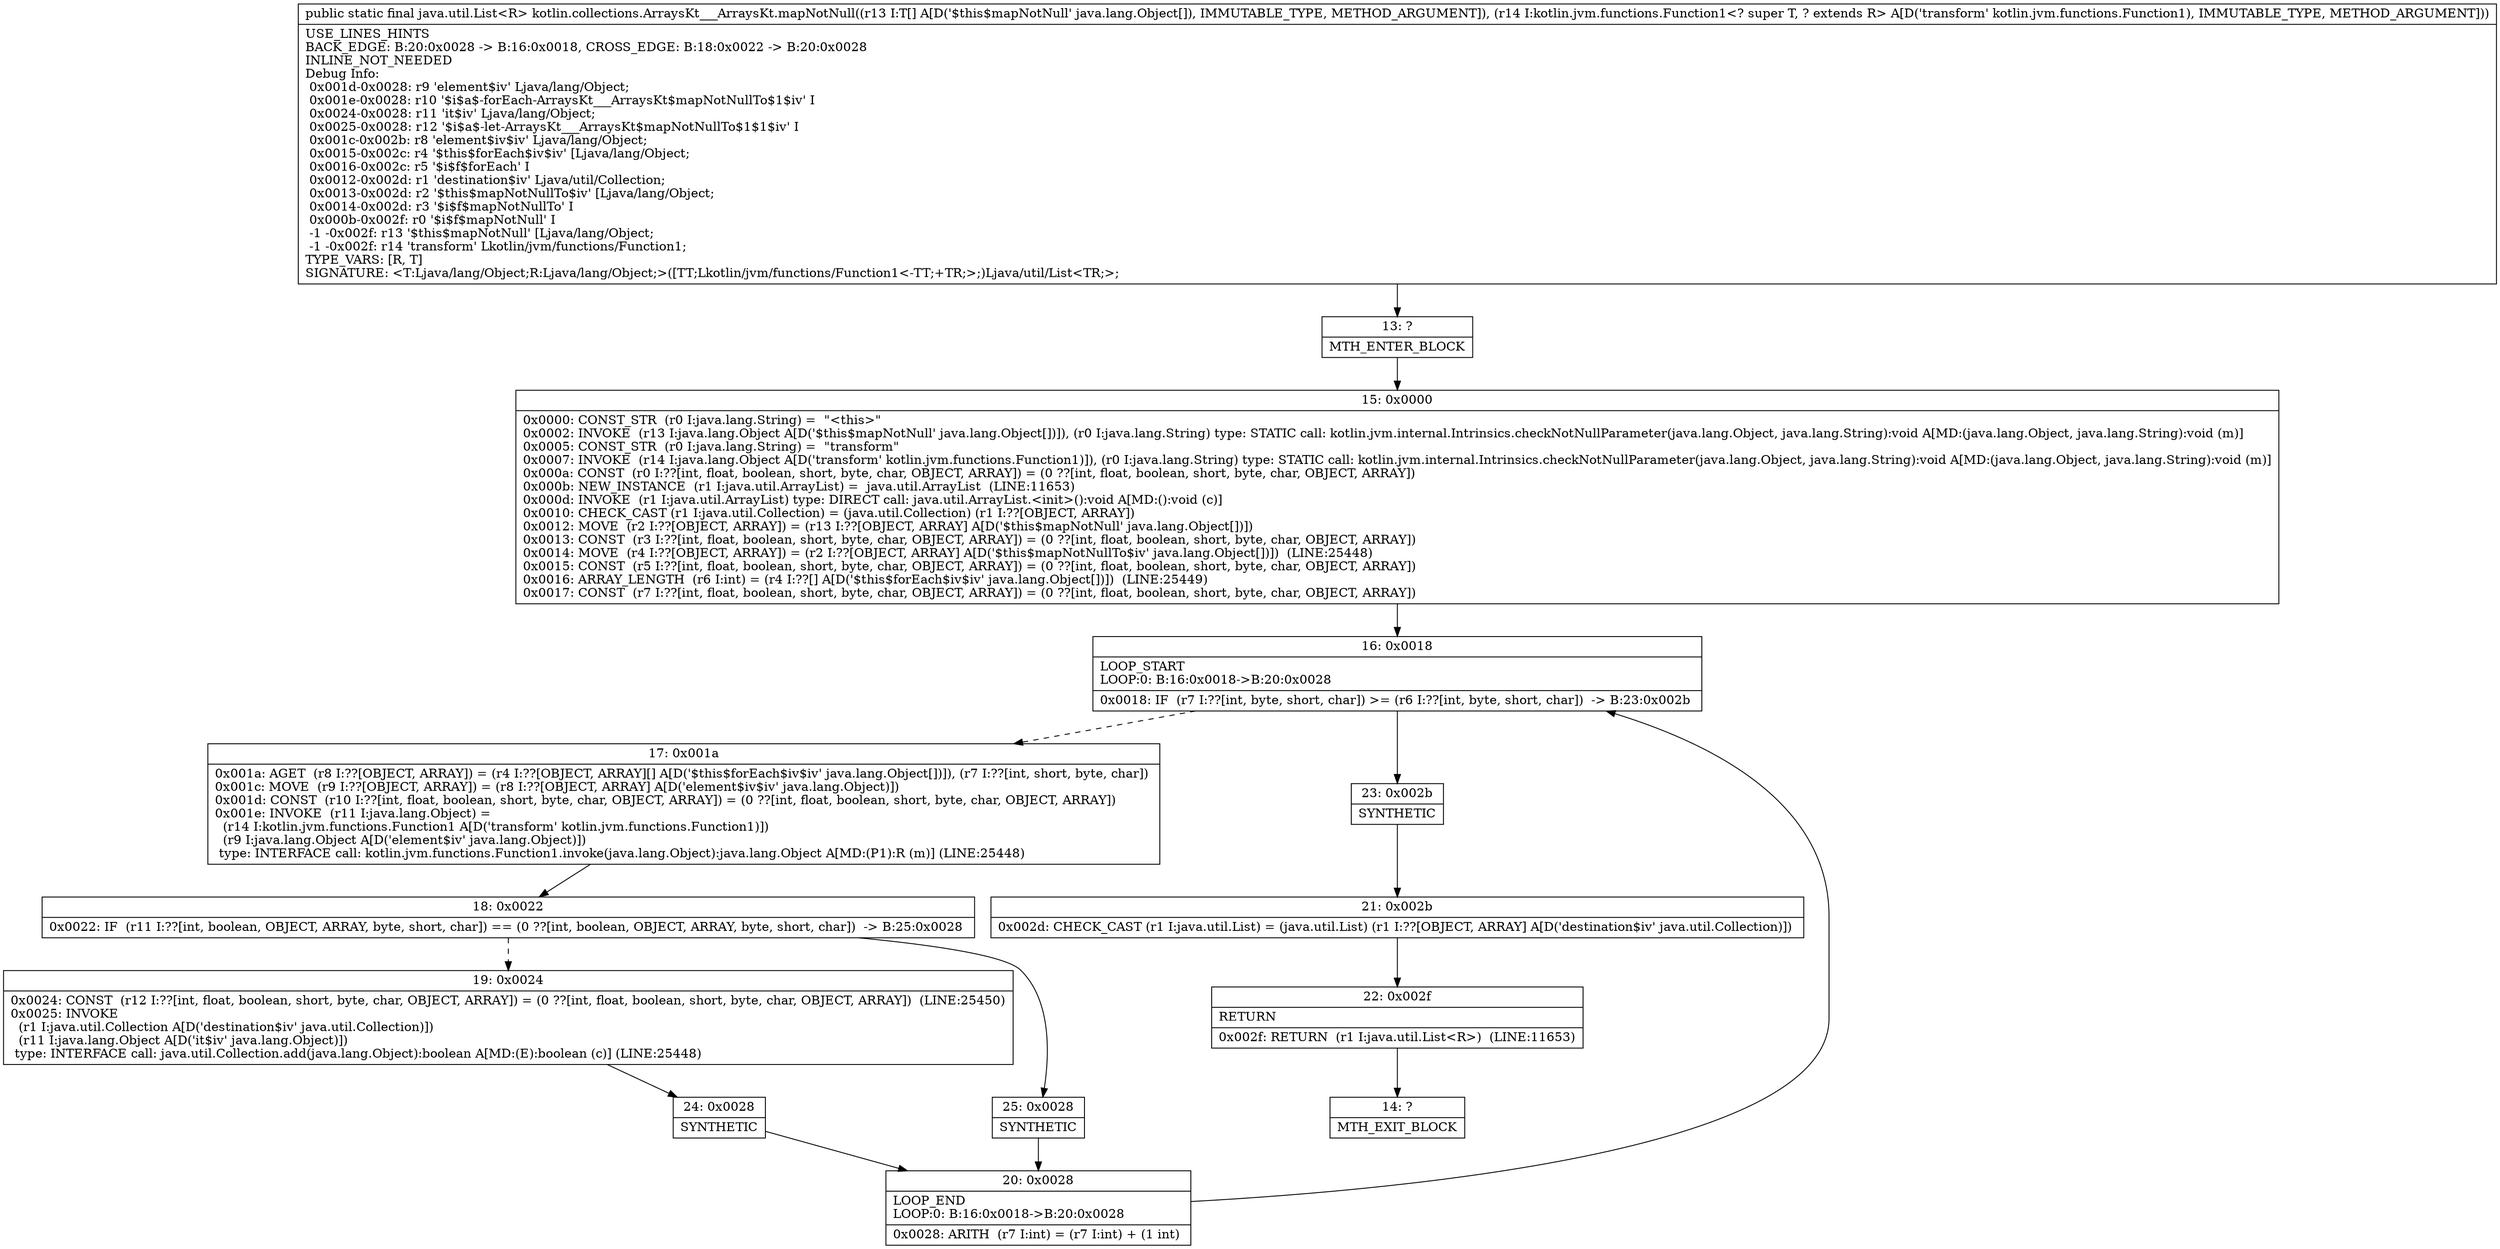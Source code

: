 digraph "CFG forkotlin.collections.ArraysKt___ArraysKt.mapNotNull([Ljava\/lang\/Object;Lkotlin\/jvm\/functions\/Function1;)Ljava\/util\/List;" {
Node_13 [shape=record,label="{13\:\ ?|MTH_ENTER_BLOCK\l}"];
Node_15 [shape=record,label="{15\:\ 0x0000|0x0000: CONST_STR  (r0 I:java.lang.String) =  \"\<this\>\" \l0x0002: INVOKE  (r13 I:java.lang.Object A[D('$this$mapNotNull' java.lang.Object[])]), (r0 I:java.lang.String) type: STATIC call: kotlin.jvm.internal.Intrinsics.checkNotNullParameter(java.lang.Object, java.lang.String):void A[MD:(java.lang.Object, java.lang.String):void (m)]\l0x0005: CONST_STR  (r0 I:java.lang.String) =  \"transform\" \l0x0007: INVOKE  (r14 I:java.lang.Object A[D('transform' kotlin.jvm.functions.Function1)]), (r0 I:java.lang.String) type: STATIC call: kotlin.jvm.internal.Intrinsics.checkNotNullParameter(java.lang.Object, java.lang.String):void A[MD:(java.lang.Object, java.lang.String):void (m)]\l0x000a: CONST  (r0 I:??[int, float, boolean, short, byte, char, OBJECT, ARRAY]) = (0 ??[int, float, boolean, short, byte, char, OBJECT, ARRAY]) \l0x000b: NEW_INSTANCE  (r1 I:java.util.ArrayList) =  java.util.ArrayList  (LINE:11653)\l0x000d: INVOKE  (r1 I:java.util.ArrayList) type: DIRECT call: java.util.ArrayList.\<init\>():void A[MD:():void (c)]\l0x0010: CHECK_CAST (r1 I:java.util.Collection) = (java.util.Collection) (r1 I:??[OBJECT, ARRAY]) \l0x0012: MOVE  (r2 I:??[OBJECT, ARRAY]) = (r13 I:??[OBJECT, ARRAY] A[D('$this$mapNotNull' java.lang.Object[])]) \l0x0013: CONST  (r3 I:??[int, float, boolean, short, byte, char, OBJECT, ARRAY]) = (0 ??[int, float, boolean, short, byte, char, OBJECT, ARRAY]) \l0x0014: MOVE  (r4 I:??[OBJECT, ARRAY]) = (r2 I:??[OBJECT, ARRAY] A[D('$this$mapNotNullTo$iv' java.lang.Object[])])  (LINE:25448)\l0x0015: CONST  (r5 I:??[int, float, boolean, short, byte, char, OBJECT, ARRAY]) = (0 ??[int, float, boolean, short, byte, char, OBJECT, ARRAY]) \l0x0016: ARRAY_LENGTH  (r6 I:int) = (r4 I:??[] A[D('$this$forEach$iv$iv' java.lang.Object[])])  (LINE:25449)\l0x0017: CONST  (r7 I:??[int, float, boolean, short, byte, char, OBJECT, ARRAY]) = (0 ??[int, float, boolean, short, byte, char, OBJECT, ARRAY]) \l}"];
Node_16 [shape=record,label="{16\:\ 0x0018|LOOP_START\lLOOP:0: B:16:0x0018\-\>B:20:0x0028\l|0x0018: IF  (r7 I:??[int, byte, short, char]) \>= (r6 I:??[int, byte, short, char])  \-\> B:23:0x002b \l}"];
Node_17 [shape=record,label="{17\:\ 0x001a|0x001a: AGET  (r8 I:??[OBJECT, ARRAY]) = (r4 I:??[OBJECT, ARRAY][] A[D('$this$forEach$iv$iv' java.lang.Object[])]), (r7 I:??[int, short, byte, char]) \l0x001c: MOVE  (r9 I:??[OBJECT, ARRAY]) = (r8 I:??[OBJECT, ARRAY] A[D('element$iv$iv' java.lang.Object)]) \l0x001d: CONST  (r10 I:??[int, float, boolean, short, byte, char, OBJECT, ARRAY]) = (0 ??[int, float, boolean, short, byte, char, OBJECT, ARRAY]) \l0x001e: INVOKE  (r11 I:java.lang.Object) = \l  (r14 I:kotlin.jvm.functions.Function1 A[D('transform' kotlin.jvm.functions.Function1)])\l  (r9 I:java.lang.Object A[D('element$iv' java.lang.Object)])\l type: INTERFACE call: kotlin.jvm.functions.Function1.invoke(java.lang.Object):java.lang.Object A[MD:(P1):R (m)] (LINE:25448)\l}"];
Node_18 [shape=record,label="{18\:\ 0x0022|0x0022: IF  (r11 I:??[int, boolean, OBJECT, ARRAY, byte, short, char]) == (0 ??[int, boolean, OBJECT, ARRAY, byte, short, char])  \-\> B:25:0x0028 \l}"];
Node_19 [shape=record,label="{19\:\ 0x0024|0x0024: CONST  (r12 I:??[int, float, boolean, short, byte, char, OBJECT, ARRAY]) = (0 ??[int, float, boolean, short, byte, char, OBJECT, ARRAY])  (LINE:25450)\l0x0025: INVOKE  \l  (r1 I:java.util.Collection A[D('destination$iv' java.util.Collection)])\l  (r11 I:java.lang.Object A[D('it$iv' java.lang.Object)])\l type: INTERFACE call: java.util.Collection.add(java.lang.Object):boolean A[MD:(E):boolean (c)] (LINE:25448)\l}"];
Node_24 [shape=record,label="{24\:\ 0x0028|SYNTHETIC\l}"];
Node_20 [shape=record,label="{20\:\ 0x0028|LOOP_END\lLOOP:0: B:16:0x0018\-\>B:20:0x0028\l|0x0028: ARITH  (r7 I:int) = (r7 I:int) + (1 int) \l}"];
Node_25 [shape=record,label="{25\:\ 0x0028|SYNTHETIC\l}"];
Node_23 [shape=record,label="{23\:\ 0x002b|SYNTHETIC\l}"];
Node_21 [shape=record,label="{21\:\ 0x002b|0x002d: CHECK_CAST (r1 I:java.util.List) = (java.util.List) (r1 I:??[OBJECT, ARRAY] A[D('destination$iv' java.util.Collection)]) \l}"];
Node_22 [shape=record,label="{22\:\ 0x002f|RETURN\l|0x002f: RETURN  (r1 I:java.util.List\<R\>)  (LINE:11653)\l}"];
Node_14 [shape=record,label="{14\:\ ?|MTH_EXIT_BLOCK\l}"];
MethodNode[shape=record,label="{public static final java.util.List\<R\> kotlin.collections.ArraysKt___ArraysKt.mapNotNull((r13 I:T[] A[D('$this$mapNotNull' java.lang.Object[]), IMMUTABLE_TYPE, METHOD_ARGUMENT]), (r14 I:kotlin.jvm.functions.Function1\<? super T, ? extends R\> A[D('transform' kotlin.jvm.functions.Function1), IMMUTABLE_TYPE, METHOD_ARGUMENT]))  | USE_LINES_HINTS\lBACK_EDGE: B:20:0x0028 \-\> B:16:0x0018, CROSS_EDGE: B:18:0x0022 \-\> B:20:0x0028\lINLINE_NOT_NEEDED\lDebug Info:\l  0x001d\-0x0028: r9 'element$iv' Ljava\/lang\/Object;\l  0x001e\-0x0028: r10 '$i$a$\-forEach\-ArraysKt___ArraysKt$mapNotNullTo$1$iv' I\l  0x0024\-0x0028: r11 'it$iv' Ljava\/lang\/Object;\l  0x0025\-0x0028: r12 '$i$a$\-let\-ArraysKt___ArraysKt$mapNotNullTo$1$1$iv' I\l  0x001c\-0x002b: r8 'element$iv$iv' Ljava\/lang\/Object;\l  0x0015\-0x002c: r4 '$this$forEach$iv$iv' [Ljava\/lang\/Object;\l  0x0016\-0x002c: r5 '$i$f$forEach' I\l  0x0012\-0x002d: r1 'destination$iv' Ljava\/util\/Collection;\l  0x0013\-0x002d: r2 '$this$mapNotNullTo$iv' [Ljava\/lang\/Object;\l  0x0014\-0x002d: r3 '$i$f$mapNotNullTo' I\l  0x000b\-0x002f: r0 '$i$f$mapNotNull' I\l  \-1 \-0x002f: r13 '$this$mapNotNull' [Ljava\/lang\/Object;\l  \-1 \-0x002f: r14 'transform' Lkotlin\/jvm\/functions\/Function1;\lTYPE_VARS: [R, T]\lSIGNATURE: \<T:Ljava\/lang\/Object;R:Ljava\/lang\/Object;\>([TT;Lkotlin\/jvm\/functions\/Function1\<\-TT;+TR;\>;)Ljava\/util\/List\<TR;\>;\l}"];
MethodNode -> Node_13;Node_13 -> Node_15;
Node_15 -> Node_16;
Node_16 -> Node_17[style=dashed];
Node_16 -> Node_23;
Node_17 -> Node_18;
Node_18 -> Node_19[style=dashed];
Node_18 -> Node_25;
Node_19 -> Node_24;
Node_24 -> Node_20;
Node_20 -> Node_16;
Node_25 -> Node_20;
Node_23 -> Node_21;
Node_21 -> Node_22;
Node_22 -> Node_14;
}

